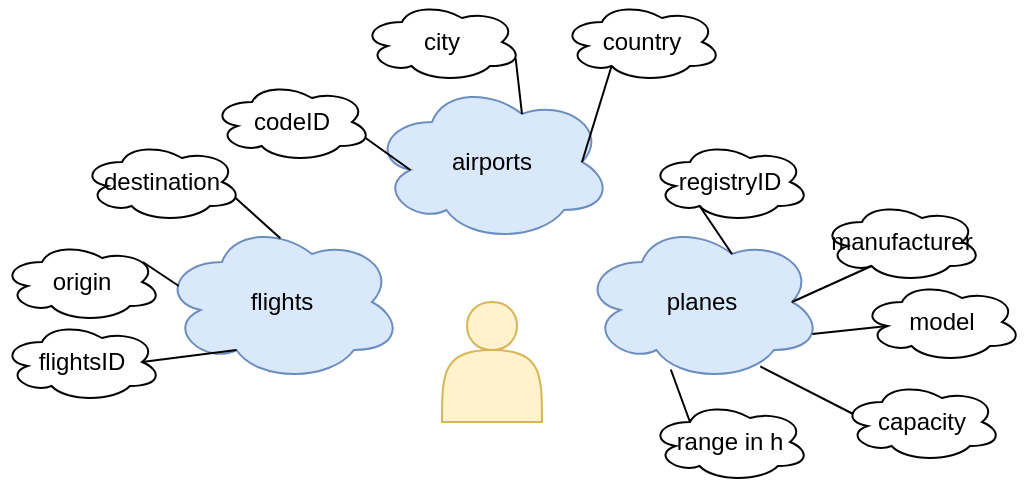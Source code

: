 <mxfile version="15.6.6" type="device"><diagram id="OE70NmTVgSQ3rSC80SKY" name="Page-1"><mxGraphModel dx="590" dy="310" grid="1" gridSize="10" guides="1" tooltips="1" connect="1" arrows="1" fold="1" page="1" pageScale="1" pageWidth="827" pageHeight="1169" math="0" shadow="0"><root><mxCell id="0"/><mxCell id="1" parent="0"/><mxCell id="bJtbZDPljhFwjSLekh2t-1" value="" style="shape=actor;whiteSpace=wrap;html=1;fillColor=#fff2cc;strokeColor=#d6b656;fontColor=default;" vertex="1" parent="1"><mxGeometry x="270" y="250" width="50" height="60" as="geometry"/></mxCell><mxCell id="bJtbZDPljhFwjSLekh2t-2" value="flights" style="ellipse;shape=cloud;whiteSpace=wrap;html=1;strokeColor=#6c8ebf;fillColor=#dae8fc;fontColor=default;" vertex="1" parent="1"><mxGeometry x="130" y="210" width="120" height="80" as="geometry"/></mxCell><mxCell id="bJtbZDPljhFwjSLekh2t-3" value="airports" style="ellipse;shape=cloud;whiteSpace=wrap;html=1;strokeColor=#6c8ebf;fillColor=#dae8fc;fontColor=default;" vertex="1" parent="1"><mxGeometry x="235" y="140" width="120" height="80" as="geometry"/></mxCell><mxCell id="bJtbZDPljhFwjSLekh2t-4" value="planes" style="ellipse;shape=cloud;whiteSpace=wrap;html=1;strokeColor=#6c8ebf;fillColor=#dae8fc;fontColor=default;" vertex="1" parent="1"><mxGeometry x="340" y="210" width="120" height="80" as="geometry"/></mxCell><mxCell id="bJtbZDPljhFwjSLekh2t-5" value="flightsID" style="ellipse;shape=cloud;whiteSpace=wrap;html=1;fontColor=default;strokeColor=default;fillColor=default;" vertex="1" parent="1"><mxGeometry x="50" y="260" width="80" height="40" as="geometry"/></mxCell><mxCell id="bJtbZDPljhFwjSLekh2t-6" value="origin" style="ellipse;shape=cloud;whiteSpace=wrap;html=1;fontColor=default;strokeColor=default;fillColor=default;" vertex="1" parent="1"><mxGeometry x="50" y="220" width="80" height="40" as="geometry"/></mxCell><mxCell id="bJtbZDPljhFwjSLekh2t-7" value="destination" style="ellipse;shape=cloud;whiteSpace=wrap;html=1;fontColor=default;strokeColor=default;fillColor=default;" vertex="1" parent="1"><mxGeometry x="90" y="170" width="80" height="40" as="geometry"/></mxCell><mxCell id="bJtbZDPljhFwjSLekh2t-8" value="" style="endArrow=none;html=1;rounded=0;fontColor=default;exitX=0.493;exitY=0.102;exitDx=0;exitDy=0;exitPerimeter=0;strokeColor=default;labelBackgroundColor=default;entryX=0.96;entryY=0.7;entryDx=0;entryDy=0;entryPerimeter=0;" edge="1" parent="1" source="bJtbZDPljhFwjSLekh2t-2" target="bJtbZDPljhFwjSLekh2t-7"><mxGeometry width="50" height="50" relative="1" as="geometry"><mxPoint x="280" y="190" as="sourcePoint"/><mxPoint x="330" y="140" as="targetPoint"/></mxGeometry></mxCell><mxCell id="bJtbZDPljhFwjSLekh2t-9" value="" style="endArrow=none;html=1;rounded=0;labelBackgroundColor=default;fontColor=default;strokeColor=default;exitX=0.07;exitY=0.4;exitDx=0;exitDy=0;exitPerimeter=0;entryX=0.88;entryY=0.25;entryDx=0;entryDy=0;entryPerimeter=0;" edge="1" parent="1" source="bJtbZDPljhFwjSLekh2t-2" target="bJtbZDPljhFwjSLekh2t-6"><mxGeometry width="50" height="50" relative="1" as="geometry"><mxPoint x="280" y="190" as="sourcePoint"/><mxPoint x="330" y="140" as="targetPoint"/></mxGeometry></mxCell><mxCell id="bJtbZDPljhFwjSLekh2t-10" value="" style="endArrow=none;html=1;rounded=0;labelBackgroundColor=default;fontColor=default;strokeColor=default;exitX=0.31;exitY=0.8;exitDx=0;exitDy=0;exitPerimeter=0;entryX=0.875;entryY=0.5;entryDx=0;entryDy=0;entryPerimeter=0;" edge="1" parent="1" source="bJtbZDPljhFwjSLekh2t-2" target="bJtbZDPljhFwjSLekh2t-5"><mxGeometry width="50" height="50" relative="1" as="geometry"><mxPoint x="280" y="190" as="sourcePoint"/><mxPoint x="330" y="140" as="targetPoint"/></mxGeometry></mxCell><mxCell id="bJtbZDPljhFwjSLekh2t-11" value="codeID" style="ellipse;shape=cloud;whiteSpace=wrap;html=1;fontColor=default;strokeColor=default;fillColor=default;" vertex="1" parent="1"><mxGeometry x="155" y="140" width="80" height="40" as="geometry"/></mxCell><mxCell id="bJtbZDPljhFwjSLekh2t-12" value="city" style="ellipse;shape=cloud;whiteSpace=wrap;html=1;fontColor=default;strokeColor=default;fillColor=default;" vertex="1" parent="1"><mxGeometry x="230" y="100" width="80" height="40" as="geometry"/></mxCell><mxCell id="bJtbZDPljhFwjSLekh2t-13" value="country" style="ellipse;shape=cloud;whiteSpace=wrap;html=1;fontColor=default;strokeColor=default;fillColor=default;" vertex="1" parent="1"><mxGeometry x="330" y="100" width="80" height="40" as="geometry"/></mxCell><mxCell id="bJtbZDPljhFwjSLekh2t-14" value="" style="endArrow=none;html=1;rounded=0;labelBackgroundColor=default;fontColor=default;strokeColor=default;exitX=0.16;exitY=0.55;exitDx=0;exitDy=0;exitPerimeter=0;entryX=0.96;entryY=0.7;entryDx=0;entryDy=0;entryPerimeter=0;" edge="1" parent="1" source="bJtbZDPljhFwjSLekh2t-3" target="bJtbZDPljhFwjSLekh2t-11"><mxGeometry width="50" height="50" relative="1" as="geometry"><mxPoint x="280" y="190" as="sourcePoint"/><mxPoint x="330" y="140" as="targetPoint"/></mxGeometry></mxCell><mxCell id="bJtbZDPljhFwjSLekh2t-15" value="" style="endArrow=none;html=1;rounded=0;labelBackgroundColor=default;fontColor=default;strokeColor=default;exitX=0.625;exitY=0.2;exitDx=0;exitDy=0;exitPerimeter=0;entryX=0.96;entryY=0.7;entryDx=0;entryDy=0;entryPerimeter=0;" edge="1" parent="1" source="bJtbZDPljhFwjSLekh2t-3" target="bJtbZDPljhFwjSLekh2t-12"><mxGeometry width="50" height="50" relative="1" as="geometry"><mxPoint x="280" y="190" as="sourcePoint"/><mxPoint x="330" y="140" as="targetPoint"/></mxGeometry></mxCell><mxCell id="bJtbZDPljhFwjSLekh2t-16" value="" style="endArrow=none;html=1;rounded=0;labelBackgroundColor=default;fontColor=default;strokeColor=default;exitX=0.875;exitY=0.5;exitDx=0;exitDy=0;exitPerimeter=0;entryX=0.31;entryY=0.8;entryDx=0;entryDy=0;entryPerimeter=0;" edge="1" parent="1" source="bJtbZDPljhFwjSLekh2t-3" target="bJtbZDPljhFwjSLekh2t-13"><mxGeometry width="50" height="50" relative="1" as="geometry"><mxPoint x="280" y="190" as="sourcePoint"/><mxPoint x="330" y="140" as="targetPoint"/></mxGeometry></mxCell><mxCell id="bJtbZDPljhFwjSLekh2t-17" value="registryID" style="ellipse;shape=cloud;whiteSpace=wrap;html=1;fontColor=default;strokeColor=default;fillColor=default;" vertex="1" parent="1"><mxGeometry x="374" y="170" width="80" height="40" as="geometry"/></mxCell><mxCell id="bJtbZDPljhFwjSLekh2t-18" value="manufacturer" style="ellipse;shape=cloud;whiteSpace=wrap;html=1;fontColor=default;strokeColor=default;fillColor=default;" vertex="1" parent="1"><mxGeometry x="460" y="200" width="80" height="40" as="geometry"/></mxCell><mxCell id="bJtbZDPljhFwjSLekh2t-19" value="model" style="ellipse;shape=cloud;whiteSpace=wrap;html=1;fontColor=default;strokeColor=default;fillColor=default;" vertex="1" parent="1"><mxGeometry x="480" y="240" width="80" height="40" as="geometry"/></mxCell><mxCell id="bJtbZDPljhFwjSLekh2t-20" value="capacity" style="ellipse;shape=cloud;whiteSpace=wrap;html=1;fontColor=default;strokeColor=default;fillColor=default;" vertex="1" parent="1"><mxGeometry x="470" y="290" width="80" height="40" as="geometry"/></mxCell><mxCell id="bJtbZDPljhFwjSLekh2t-21" value="range in h" style="ellipse;shape=cloud;whiteSpace=wrap;html=1;fontColor=default;strokeColor=default;fillColor=default;" vertex="1" parent="1"><mxGeometry x="374" y="300" width="80" height="40" as="geometry"/></mxCell><mxCell id="bJtbZDPljhFwjSLekh2t-22" value="" style="endArrow=none;html=1;rounded=0;labelBackgroundColor=default;fontColor=default;strokeColor=default;exitX=0.625;exitY=0.2;exitDx=0;exitDy=0;exitPerimeter=0;entryX=0.31;entryY=0.8;entryDx=0;entryDy=0;entryPerimeter=0;" edge="1" parent="1" source="bJtbZDPljhFwjSLekh2t-4" target="bJtbZDPljhFwjSLekh2t-17"><mxGeometry width="50" height="50" relative="1" as="geometry"><mxPoint x="280" y="270" as="sourcePoint"/><mxPoint x="330" y="220" as="targetPoint"/></mxGeometry></mxCell><mxCell id="bJtbZDPljhFwjSLekh2t-23" value="" style="endArrow=none;html=1;rounded=0;labelBackgroundColor=default;fontColor=default;strokeColor=default;exitX=0.875;exitY=0.5;exitDx=0;exitDy=0;exitPerimeter=0;entryX=0.31;entryY=0.8;entryDx=0;entryDy=0;entryPerimeter=0;" edge="1" parent="1" source="bJtbZDPljhFwjSLekh2t-4" target="bJtbZDPljhFwjSLekh2t-18"><mxGeometry width="50" height="50" relative="1" as="geometry"><mxPoint x="270" y="380" as="sourcePoint"/><mxPoint x="320" y="330" as="targetPoint"/></mxGeometry></mxCell><mxCell id="bJtbZDPljhFwjSLekh2t-24" value="" style="endArrow=none;html=1;rounded=0;labelBackgroundColor=default;fontColor=default;strokeColor=default;exitX=0.96;exitY=0.7;exitDx=0;exitDy=0;exitPerimeter=0;entryX=0.16;entryY=0.55;entryDx=0;entryDy=0;entryPerimeter=0;" edge="1" parent="1" source="bJtbZDPljhFwjSLekh2t-4" target="bJtbZDPljhFwjSLekh2t-19"><mxGeometry width="50" height="50" relative="1" as="geometry"><mxPoint x="310" y="380" as="sourcePoint"/><mxPoint x="360" y="330" as="targetPoint"/></mxGeometry></mxCell><mxCell id="bJtbZDPljhFwjSLekh2t-25" value="" style="endArrow=none;html=1;rounded=0;labelBackgroundColor=default;fontColor=default;strokeColor=default;exitX=0.743;exitY=0.903;exitDx=0;exitDy=0;exitPerimeter=0;entryX=0.07;entryY=0.4;entryDx=0;entryDy=0;entryPerimeter=0;" edge="1" parent="1" source="bJtbZDPljhFwjSLekh2t-4" target="bJtbZDPljhFwjSLekh2t-20"><mxGeometry width="50" height="50" relative="1" as="geometry"><mxPoint x="280" y="270" as="sourcePoint"/><mxPoint x="330" y="220" as="targetPoint"/></mxGeometry></mxCell><mxCell id="bJtbZDPljhFwjSLekh2t-26" value="" style="endArrow=none;html=1;rounded=0;labelBackgroundColor=default;fontColor=default;strokeColor=default;exitX=0.37;exitY=0.922;exitDx=0;exitDy=0;exitPerimeter=0;entryX=0.25;entryY=0.25;entryDx=0;entryDy=0;entryPerimeter=0;" edge="1" parent="1" source="bJtbZDPljhFwjSLekh2t-4" target="bJtbZDPljhFwjSLekh2t-21"><mxGeometry width="50" height="50" relative="1" as="geometry"><mxPoint x="310" y="380" as="sourcePoint"/><mxPoint x="360" y="330" as="targetPoint"/></mxGeometry></mxCell></root></mxGraphModel></diagram></mxfile>